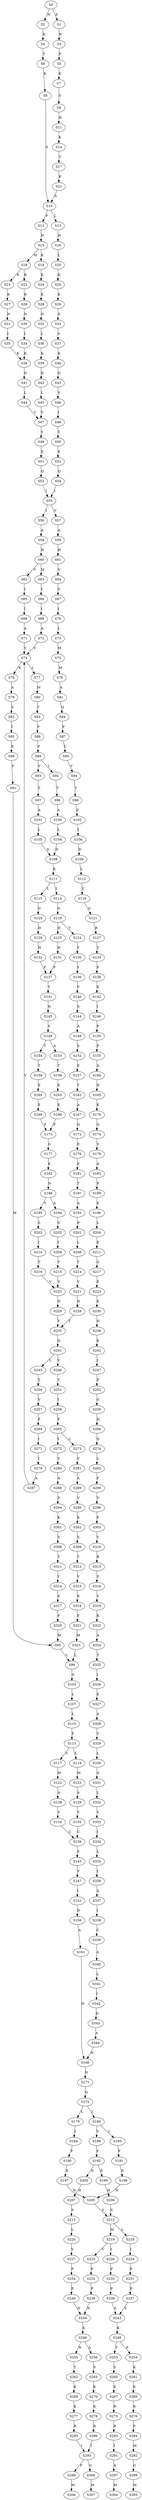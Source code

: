 strict digraph  {
	S0 -> S1 [ label = E ];
	S0 -> S2 [ label = N ];
	S1 -> S3 [ label = N ];
	S2 -> S4 [ label = K ];
	S3 -> S5 [ label = F ];
	S4 -> S6 [ label = T ];
	S5 -> S7 [ label = K ];
	S6 -> S8 [ label = K ];
	S7 -> S9 [ label = S ];
	S8 -> S10 [ label = S ];
	S9 -> S11 [ label = H ];
	S10 -> S12 [ label = F ];
	S10 -> S13 [ label = L ];
	S11 -> S14 [ label = K ];
	S12 -> S15 [ label = H ];
	S13 -> S16 [ label = H ];
	S14 -> S17 [ label = T ];
	S15 -> S18 [ label = M ];
	S15 -> S19 [ label = K ];
	S16 -> S20 [ label = L ];
	S17 -> S21 [ label = K ];
	S18 -> S22 [ label = R ];
	S18 -> S23 [ label = K ];
	S19 -> S24 [ label = K ];
	S20 -> S25 [ label = K ];
	S21 -> S10 [ label = S ];
	S22 -> S26 [ label = R ];
	S23 -> S27 [ label = R ];
	S24 -> S28 [ label = K ];
	S25 -> S29 [ label = K ];
	S26 -> S30 [ label = N ];
	S27 -> S31 [ label = N ];
	S28 -> S32 [ label = N ];
	S29 -> S33 [ label = S ];
	S30 -> S34 [ label = I ];
	S31 -> S35 [ label = I ];
	S32 -> S36 [ label = L ];
	S33 -> S37 [ label = V ];
	S34 -> S38 [ label = K ];
	S35 -> S38 [ label = K ];
	S36 -> S39 [ label = K ];
	S37 -> S40 [ label = K ];
	S38 -> S41 [ label = D ];
	S39 -> S42 [ label = D ];
	S40 -> S43 [ label = D ];
	S41 -> S44 [ label = L ];
	S42 -> S45 [ label = L ];
	S43 -> S46 [ label = V ];
	S44 -> S47 [ label = V ];
	S45 -> S47 [ label = V ];
	S46 -> S48 [ label = I ];
	S47 -> S49 [ label = Y ];
	S48 -> S50 [ label = Y ];
	S49 -> S51 [ label = E ];
	S50 -> S52 [ label = E ];
	S51 -> S53 [ label = Q ];
	S52 -> S54 [ label = Q ];
	S53 -> S55 [ label = I ];
	S54 -> S55 [ label = I ];
	S55 -> S56 [ label = I ];
	S55 -> S57 [ label = V ];
	S56 -> S58 [ label = A ];
	S57 -> S59 [ label = A ];
	S58 -> S60 [ label = H ];
	S59 -> S61 [ label = H ];
	S60 -> S62 [ label = V ];
	S60 -> S63 [ label = M ];
	S61 -> S64 [ label = V ];
	S62 -> S65 [ label = I ];
	S63 -> S66 [ label = I ];
	S64 -> S67 [ label = V ];
	S65 -> S68 [ label = I ];
	S66 -> S69 [ label = I ];
	S67 -> S70 [ label = I ];
	S68 -> S71 [ label = A ];
	S69 -> S72 [ label = A ];
	S70 -> S73 [ label = L ];
	S71 -> S74 [ label = V ];
	S72 -> S74 [ label = V ];
	S73 -> S75 [ label = M ];
	S74 -> S76 [ label = K ];
	S74 -> S77 [ label = L ];
	S75 -> S78 [ label = M ];
	S76 -> S79 [ label = A ];
	S77 -> S80 [ label = M ];
	S78 -> S81 [ label = A ];
	S79 -> S82 [ label = S ];
	S80 -> S83 [ label = Y ];
	S81 -> S84 [ label = Q ];
	S82 -> S85 [ label = I ];
	S83 -> S86 [ label = F ];
	S84 -> S87 [ label = F ];
	S85 -> S88 [ label = E ];
	S86 -> S89 [ label = F ];
	S87 -> S90 [ label = L ];
	S88 -> S91 [ label = F ];
	S89 -> S92 [ label = I ];
	S89 -> S93 [ label = V ];
	S90 -> S94 [ label = V ];
	S91 -> S95 [ label = M ];
	S92 -> S96 [ label = T ];
	S93 -> S97 [ label = T ];
	S94 -> S98 [ label = T ];
	S95 -> S99 [ label = L ];
	S96 -> S100 [ label = A ];
	S97 -> S101 [ label = A ];
	S98 -> S102 [ label = F ];
	S99 -> S103 [ label = G ];
	S100 -> S104 [ label = L ];
	S101 -> S105 [ label = L ];
	S102 -> S106 [ label = I ];
	S103 -> S107 [ label = L ];
	S104 -> S108 [ label = D ];
	S105 -> S108 [ label = D ];
	S106 -> S109 [ label = D ];
	S107 -> S110 [ label = L ];
	S108 -> S111 [ label = K ];
	S109 -> S112 [ label = L ];
	S110 -> S113 [ label = F ];
	S111 -> S114 [ label = I ];
	S111 -> S115 [ label = L ];
	S112 -> S116 [ label = Y ];
	S113 -> S117 [ label = V ];
	S113 -> S118 [ label = L ];
	S114 -> S119 [ label = G ];
	S115 -> S120 [ label = G ];
	S116 -> S121 [ label = G ];
	S117 -> S122 [ label = M ];
	S118 -> S123 [ label = M ];
	S119 -> S124 [ label = Y ];
	S119 -> S125 [ label = H ];
	S120 -> S126 [ label = H ];
	S121 -> S127 [ label = R ];
	S122 -> S128 [ label = A ];
	S123 -> S129 [ label = A ];
	S124 -> S130 [ label = Y ];
	S125 -> S131 [ label = H ];
	S126 -> S132 [ label = H ];
	S127 -> S133 [ label = T ];
	S128 -> S134 [ label = V ];
	S129 -> S135 [ label = V ];
	S130 -> S136 [ label = Y ];
	S131 -> S137 [ label = F ];
	S132 -> S137 [ label = F ];
	S133 -> S138 [ label = F ];
	S134 -> S139 [ label = C ];
	S135 -> S139 [ label = C ];
	S136 -> S140 [ label = F ];
	S137 -> S141 [ label = Y ];
	S138 -> S142 [ label = E ];
	S139 -> S143 [ label = S ];
	S140 -> S144 [ label = S ];
	S141 -> S145 [ label = N ];
	S142 -> S146 [ label = I ];
	S143 -> S147 [ label = V ];
	S144 -> S148 [ label = A ];
	S145 -> S149 [ label = V ];
	S146 -> S150 [ label = P ];
	S147 -> S151 [ label = I ];
	S148 -> S152 [ label = S ];
	S149 -> S153 [ label = A ];
	S149 -> S154 [ label = T ];
	S150 -> S155 [ label = F ];
	S151 -> S156 [ label = D ];
	S152 -> S157 [ label = E ];
	S153 -> S158 [ label = T ];
	S154 -> S159 [ label = T ];
	S155 -> S160 [ label = A ];
	S156 -> S161 [ label = A ];
	S157 -> S162 [ label = T ];
	S158 -> S163 [ label = E ];
	S159 -> S164 [ label = E ];
	S160 -> S165 [ label = D ];
	S161 -> S166 [ label = H ];
	S162 -> S167 [ label = A ];
	S163 -> S168 [ label = E ];
	S164 -> S169 [ label = E ];
	S165 -> S170 [ label = K ];
	S166 -> S171 [ label = N ];
	S167 -> S172 [ label = Q ];
	S168 -> S173 [ label = P ];
	S169 -> S173 [ label = P ];
	S170 -> S174 [ label = G ];
	S171 -> S175 [ label = Q ];
	S172 -> S176 [ label = E ];
	S173 -> S177 [ label = G ];
	S174 -> S178 [ label = V ];
	S175 -> S179 [ label = L ];
	S175 -> S180 [ label = I ];
	S176 -> S181 [ label = E ];
	S177 -> S182 [ label = E ];
	S178 -> S183 [ label = A ];
	S179 -> S184 [ label = I ];
	S180 -> S185 [ label = I ];
	S180 -> S186 [ label = V ];
	S181 -> S187 [ label = T ];
	S182 -> S188 [ label = N ];
	S183 -> S189 [ label = P ];
	S184 -> S190 [ label = F ];
	S185 -> S191 [ label = F ];
	S186 -> S192 [ label = F ];
	S187 -> S193 [ label = A ];
	S188 -> S194 [ label = A ];
	S188 -> S195 [ label = V ];
	S189 -> S196 [ label = E ];
	S190 -> S197 [ label = E ];
	S191 -> S198 [ label = E ];
	S192 -> S199 [ label = E ];
	S192 -> S200 [ label = D ];
	S193 -> S201 [ label = P ];
	S194 -> S202 [ label = S ];
	S195 -> S203 [ label = S ];
	S196 -> S204 [ label = L ];
	S197 -> S205 [ label = H ];
	S198 -> S205 [ label = H ];
	S199 -> S206 [ label = H ];
	S200 -> S207 [ label = H ];
	S201 -> S208 [ label = L ];
	S202 -> S209 [ label = I ];
	S203 -> S210 [ label = I ];
	S204 -> S211 [ label = E ];
	S205 -> S212 [ label = S ];
	S206 -> S212 [ label = S ];
	S207 -> S213 [ label = S ];
	S208 -> S214 [ label = T ];
	S209 -> S215 [ label = T ];
	S210 -> S216 [ label = T ];
	S211 -> S217 [ label = G ];
	S212 -> S218 [ label = L ];
	S212 -> S219 [ label = M ];
	S213 -> S220 [ label = L ];
	S214 -> S221 [ label = V ];
	S215 -> S222 [ label = V ];
	S216 -> S222 [ label = V ];
	S217 -> S223 [ label = E ];
	S218 -> S224 [ label = I ];
	S219 -> S225 [ label = V ];
	S219 -> S226 [ label = I ];
	S220 -> S227 [ label = V ];
	S221 -> S228 [ label = N ];
	S222 -> S229 [ label = N ];
	S223 -> S230 [ label = E ];
	S224 -> S231 [ label = P ];
	S225 -> S232 [ label = P ];
	S226 -> S233 [ label = P ];
	S227 -> S234 [ label = P ];
	S228 -> S235 [ label = Y ];
	S229 -> S235 [ label = Y ];
	S230 -> S236 [ label = N ];
	S231 -> S237 [ label = P ];
	S232 -> S238 [ label = P ];
	S233 -> S239 [ label = P ];
	S234 -> S240 [ label = P ];
	S235 -> S241 [ label = Q ];
	S236 -> S242 [ label = K ];
	S237 -> S243 [ label = S ];
	S238 -> S244 [ label = N ];
	S239 -> S243 [ label = S ];
	S240 -> S244 [ label = N ];
	S241 -> S245 [ label = L ];
	S241 -> S246 [ label = V ];
	S242 -> S247 [ label = I ];
	S243 -> S248 [ label = K ];
	S244 -> S249 [ label = K ];
	S245 -> S250 [ label = T ];
	S246 -> S251 [ label = T ];
	S247 -> S252 [ label = F ];
	S248 -> S253 [ label = T ];
	S248 -> S254 [ label = P ];
	S249 -> S255 [ label = N ];
	S249 -> S256 [ label = S ];
	S250 -> S257 [ label = V ];
	S251 -> S258 [ label = I ];
	S252 -> S259 [ label = G ];
	S253 -> S260 [ label = S ];
	S254 -> S261 [ label = K ];
	S255 -> S262 [ label = T ];
	S256 -> S263 [ label = S ];
	S257 -> S264 [ label = F ];
	S258 -> S265 [ label = F ];
	S259 -> S266 [ label = H ];
	S260 -> S267 [ label = K ];
	S261 -> S268 [ label = K ];
	S262 -> S269 [ label = K ];
	S263 -> S270 [ label = K ];
	S264 -> S271 [ label = I ];
	S265 -> S272 [ label = I ];
	S265 -> S273 [ label = L ];
	S266 -> S274 [ label = Q ];
	S267 -> S275 [ label = R ];
	S268 -> S276 [ label = R ];
	S269 -> S277 [ label = K ];
	S270 -> S278 [ label = K ];
	S271 -> S279 [ label = I ];
	S272 -> S280 [ label = V ];
	S273 -> S281 [ label = V ];
	S274 -> S282 [ label = L ];
	S275 -> S283 [ label = R ];
	S276 -> S284 [ label = P ];
	S277 -> S285 [ label = R ];
	S278 -> S286 [ label = R ];
	S279 -> S287 [ label = A ];
	S280 -> S288 [ label = A ];
	S281 -> S289 [ label = A ];
	S282 -> S290 [ label = F ];
	S283 -> S291 [ label = I ];
	S284 -> S292 [ label = M ];
	S285 -> S293 [ label = I ];
	S286 -> S293 [ label = I ];
	S287 -> S74 [ label = V ];
	S288 -> S294 [ label = F ];
	S289 -> S295 [ label = V ];
	S290 -> S296 [ label = V ];
	S291 -> S297 [ label = A ];
	S292 -> S298 [ label = G ];
	S293 -> S299 [ label = P ];
	S293 -> S300 [ label = G ];
	S294 -> S301 [ label = K ];
	S295 -> S302 [ label = K ];
	S296 -> S303 [ label = F ];
	S297 -> S304 [ label = M ];
	S298 -> S305 [ label = M ];
	S299 -> S306 [ label = M ];
	S300 -> S307 [ label = M ];
	S301 -> S308 [ label = S ];
	S302 -> S309 [ label = S ];
	S303 -> S310 [ label = V ];
	S308 -> S311 [ label = T ];
	S309 -> S312 [ label = T ];
	S310 -> S313 [ label = R ];
	S311 -> S314 [ label = I ];
	S312 -> S315 [ label = V ];
	S313 -> S316 [ label = S ];
	S314 -> S317 [ label = E ];
	S315 -> S318 [ label = E ];
	S316 -> S319 [ label = V ];
	S317 -> S320 [ label = F ];
	S318 -> S321 [ label = F ];
	S319 -> S322 [ label = K ];
	S320 -> S95 [ label = M ];
	S321 -> S323 [ label = M ];
	S322 -> S324 [ label = A ];
	S323 -> S99 [ label = L ];
	S324 -> S325 [ label = T ];
	S325 -> S326 [ label = I ];
	S326 -> S327 [ label = E ];
	S327 -> S328 [ label = A ];
	S328 -> S329 [ label = V ];
	S329 -> S330 [ label = L ];
	S330 -> S331 [ label = G ];
	S331 -> S332 [ label = L ];
	S332 -> S333 [ label = V ];
	S333 -> S334 [ label = I ];
	S334 -> S335 [ label = L ];
	S335 -> S336 [ label = I ];
	S336 -> S337 [ label = A ];
	S337 -> S338 [ label = I ];
	S338 -> S339 [ label = C ];
	S339 -> S340 [ label = A ];
	S340 -> S341 [ label = L ];
	S341 -> S342 [ label = I ];
	S342 -> S343 [ label = D ];
	S343 -> S344 [ label = A ];
	S344 -> S166 [ label = H ];
}
